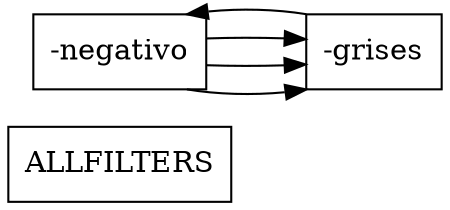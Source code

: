 digraph Grafica{
rankdir=LR;
node[shape=box]
ALLFILTERS [with=1.5];filter0[label = "-negativo"]

filter0->filter1
filter1[label = "-grises"]

filter0->filter1
filter0 -> filter1
filter1 -> filter0
}
